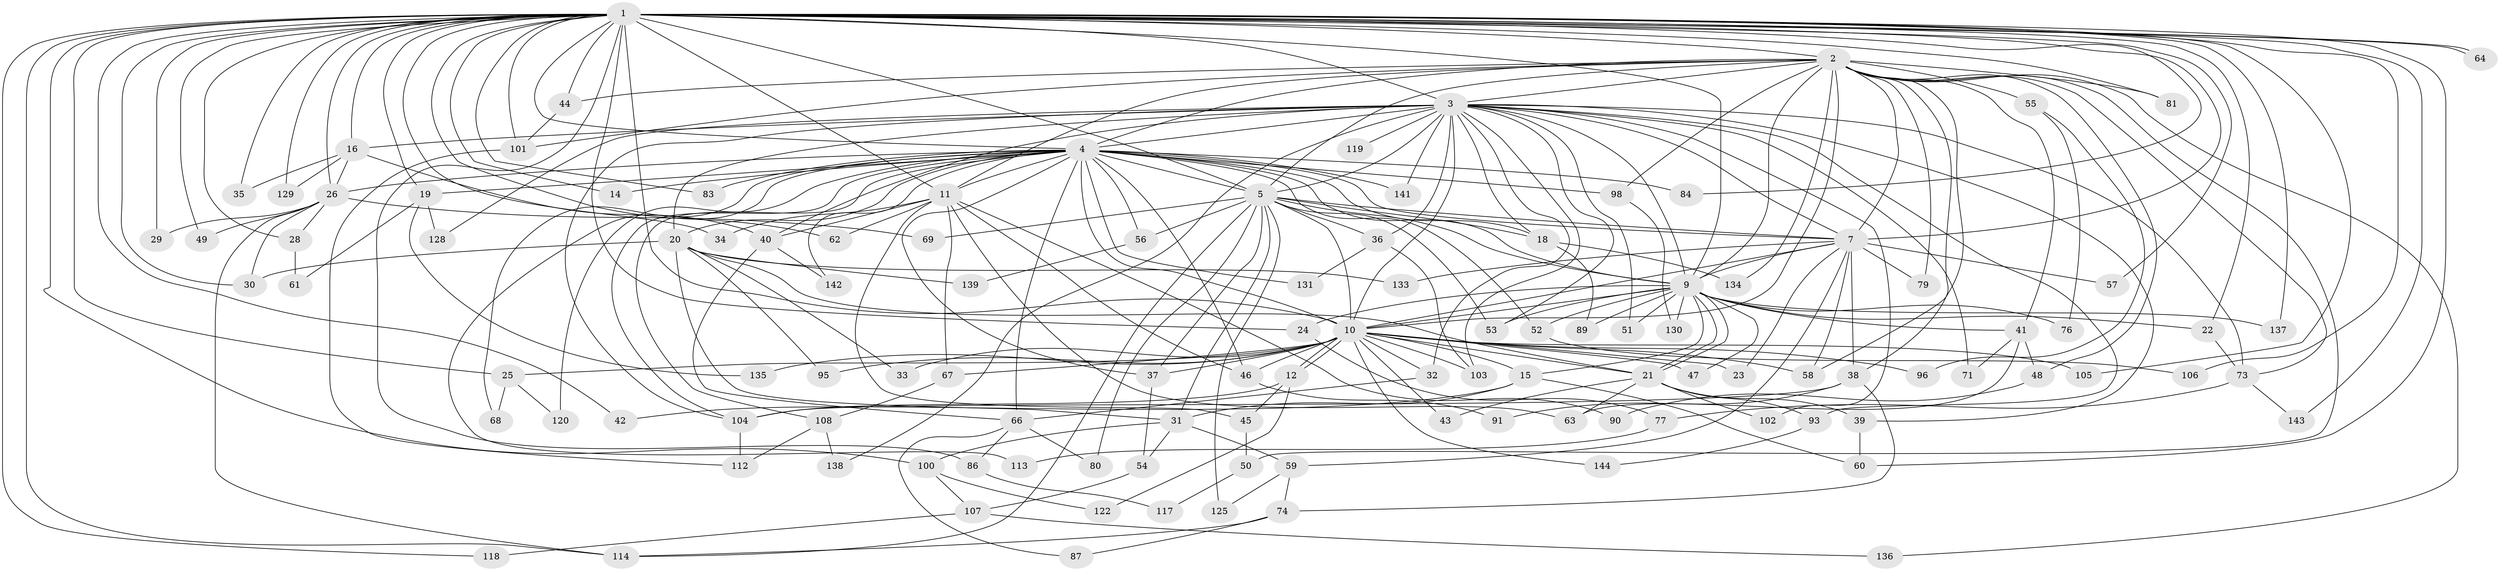// original degree distribution, {29: 0.020689655172413793, 19: 0.013793103448275862, 20: 0.006896551724137931, 25: 0.006896551724137931, 17: 0.006896551724137931, 22: 0.006896551724137931, 24: 0.006896551724137931, 7: 0.006896551724137931, 5: 0.06206896551724138, 6: 0.027586206896551724, 2: 0.5241379310344828, 9: 0.013793103448275862, 8: 0.013793103448275862, 3: 0.2, 4: 0.08275862068965517}
// Generated by graph-tools (version 1.1) at 2025/41/03/06/25 10:41:35]
// undirected, 115 vertices, 263 edges
graph export_dot {
graph [start="1"]
  node [color=gray90,style=filled];
  1 [super="+6"];
  2 [super="+17"];
  3 [super="+70"];
  4 [super="+8"];
  5 [super="+123"];
  7 [super="+126"];
  9 [super="+27"];
  10 [super="+99"];
  11 [super="+13"];
  12;
  14;
  15;
  16;
  18 [super="+140"];
  19 [super="+65"];
  20 [super="+97"];
  21 [super="+92"];
  22;
  23;
  24 [super="+94"];
  25;
  26 [super="+72"];
  28;
  29;
  30 [super="+116"];
  31;
  32;
  33;
  34;
  35;
  36 [super="+121"];
  37 [super="+109"];
  38 [super="+110"];
  39;
  40 [super="+85"];
  41;
  42;
  43;
  44;
  45;
  46;
  47;
  48;
  49;
  50;
  51;
  52;
  53;
  54;
  55;
  56;
  57;
  58 [super="+88"];
  59;
  60 [super="+78"];
  61;
  62;
  63 [super="+124"];
  64;
  66 [super="+75"];
  67;
  68;
  69;
  71;
  73 [super="+82"];
  74 [super="+145"];
  76;
  77;
  79;
  80;
  81;
  83;
  84;
  86;
  87;
  89;
  90;
  91;
  93;
  95;
  96;
  98;
  100;
  101 [super="+111"];
  102;
  103;
  104 [super="+127"];
  105;
  106;
  107;
  108 [super="+132"];
  112;
  113;
  114 [super="+115"];
  117;
  118;
  119;
  120;
  122;
  125;
  128;
  129;
  130;
  131;
  133;
  134;
  135;
  136;
  137;
  138;
  139;
  141;
  142;
  143;
  144;
  1 -- 2 [weight=3];
  1 -- 3 [weight=2];
  1 -- 4 [weight=4];
  1 -- 5 [weight=2];
  1 -- 7 [weight=2];
  1 -- 9 [weight=2];
  1 -- 10 [weight=2];
  1 -- 11;
  1 -- 16;
  1 -- 19;
  1 -- 22;
  1 -- 24 [weight=2];
  1 -- 25;
  1 -- 26;
  1 -- 28;
  1 -- 30;
  1 -- 49;
  1 -- 57;
  1 -- 62;
  1 -- 64;
  1 -- 64;
  1 -- 81;
  1 -- 83;
  1 -- 137;
  1 -- 143;
  1 -- 129;
  1 -- 14;
  1 -- 84;
  1 -- 86;
  1 -- 29;
  1 -- 34;
  1 -- 35;
  1 -- 100;
  1 -- 101;
  1 -- 105;
  1 -- 42;
  1 -- 106;
  1 -- 44;
  1 -- 118;
  1 -- 60;
  1 -- 114;
  2 -- 3;
  2 -- 4 [weight=2];
  2 -- 5;
  2 -- 7;
  2 -- 9;
  2 -- 10;
  2 -- 11;
  2 -- 38;
  2 -- 44;
  2 -- 48;
  2 -- 55 [weight=2];
  2 -- 58;
  2 -- 98;
  2 -- 134;
  2 -- 136;
  2 -- 101;
  2 -- 73;
  2 -- 41;
  2 -- 79;
  2 -- 81;
  2 -- 50;
  3 -- 4 [weight=2];
  3 -- 5;
  3 -- 7 [weight=2];
  3 -- 9;
  3 -- 10;
  3 -- 16;
  3 -- 18;
  3 -- 20;
  3 -- 32;
  3 -- 36;
  3 -- 39;
  3 -- 40;
  3 -- 51;
  3 -- 71;
  3 -- 93;
  3 -- 102;
  3 -- 103;
  3 -- 104;
  3 -- 119 [weight=2];
  3 -- 128;
  3 -- 138;
  3 -- 141;
  3 -- 53;
  3 -- 73;
  4 -- 5 [weight=2];
  4 -- 7 [weight=2];
  4 -- 9 [weight=3];
  4 -- 10 [weight=2];
  4 -- 20;
  4 -- 26;
  4 -- 46;
  4 -- 84;
  4 -- 98;
  4 -- 108;
  4 -- 113;
  4 -- 120;
  4 -- 141;
  4 -- 11;
  4 -- 66;
  4 -- 131;
  4 -- 68;
  4 -- 14;
  4 -- 142;
  4 -- 19 [weight=2];
  4 -- 83;
  4 -- 37;
  4 -- 104;
  4 -- 52;
  4 -- 56;
  4 -- 18;
  5 -- 7;
  5 -- 9;
  5 -- 10;
  5 -- 18;
  5 -- 36;
  5 -- 53;
  5 -- 56;
  5 -- 69;
  5 -- 80;
  5 -- 114;
  5 -- 125;
  5 -- 37;
  5 -- 31;
  7 -- 9;
  7 -- 10;
  7 -- 23;
  7 -- 38;
  7 -- 57;
  7 -- 58;
  7 -- 59;
  7 -- 79;
  7 -- 133;
  9 -- 10;
  9 -- 15;
  9 -- 21;
  9 -- 21;
  9 -- 22;
  9 -- 41;
  9 -- 47;
  9 -- 51;
  9 -- 52;
  9 -- 53;
  9 -- 76;
  9 -- 89;
  9 -- 130;
  9 -- 137;
  9 -- 24;
  10 -- 12;
  10 -- 12;
  10 -- 15;
  10 -- 23;
  10 -- 25;
  10 -- 32;
  10 -- 33;
  10 -- 37;
  10 -- 43;
  10 -- 47;
  10 -- 67;
  10 -- 95;
  10 -- 96;
  10 -- 103;
  10 -- 105;
  10 -- 135;
  10 -- 144;
  10 -- 46;
  10 -- 21;
  10 -- 58;
  11 -- 34;
  11 -- 45;
  11 -- 90;
  11 -- 67;
  11 -- 40;
  11 -- 46;
  11 -- 62;
  11 -- 63;
  12 -- 45;
  12 -- 122;
  12 -- 104;
  15 -- 31;
  15 -- 42;
  15 -- 60;
  16 -- 35;
  16 -- 129;
  16 -- 26;
  16 -- 40;
  18 -- 89;
  18 -- 134;
  19 -- 61;
  19 -- 128;
  19 -- 135;
  20 -- 31;
  20 -- 33;
  20 -- 95;
  20 -- 133;
  20 -- 139;
  20 -- 21;
  20 -- 30;
  21 -- 39;
  21 -- 43;
  21 -- 63;
  21 -- 93;
  21 -- 102;
  22 -- 73;
  24 -- 77;
  25 -- 68;
  25 -- 120;
  26 -- 28;
  26 -- 29;
  26 -- 30;
  26 -- 49;
  26 -- 69;
  26 -- 114;
  28 -- 61;
  31 -- 54;
  31 -- 59;
  31 -- 100;
  32 -- 66;
  36 -- 131;
  36 -- 103;
  37 -- 54;
  38 -- 74;
  38 -- 91;
  38 -- 104;
  39 -- 60;
  40 -- 66;
  40 -- 142;
  41 -- 48;
  41 -- 63;
  41 -- 71;
  44 -- 101;
  45 -- 50;
  46 -- 91;
  48 -- 90;
  50 -- 117;
  52 -- 106;
  54 -- 107;
  55 -- 76;
  55 -- 96;
  56 -- 139;
  59 -- 74;
  59 -- 125;
  66 -- 80;
  66 -- 86;
  66 -- 87;
  67 -- 108;
  73 -- 77;
  73 -- 143;
  74 -- 87;
  74 -- 114;
  77 -- 113;
  86 -- 117;
  93 -- 144;
  98 -- 130;
  100 -- 107;
  100 -- 122;
  101 -- 112;
  104 -- 112;
  107 -- 118;
  107 -- 136;
  108 -- 112;
  108 -- 138;
}
